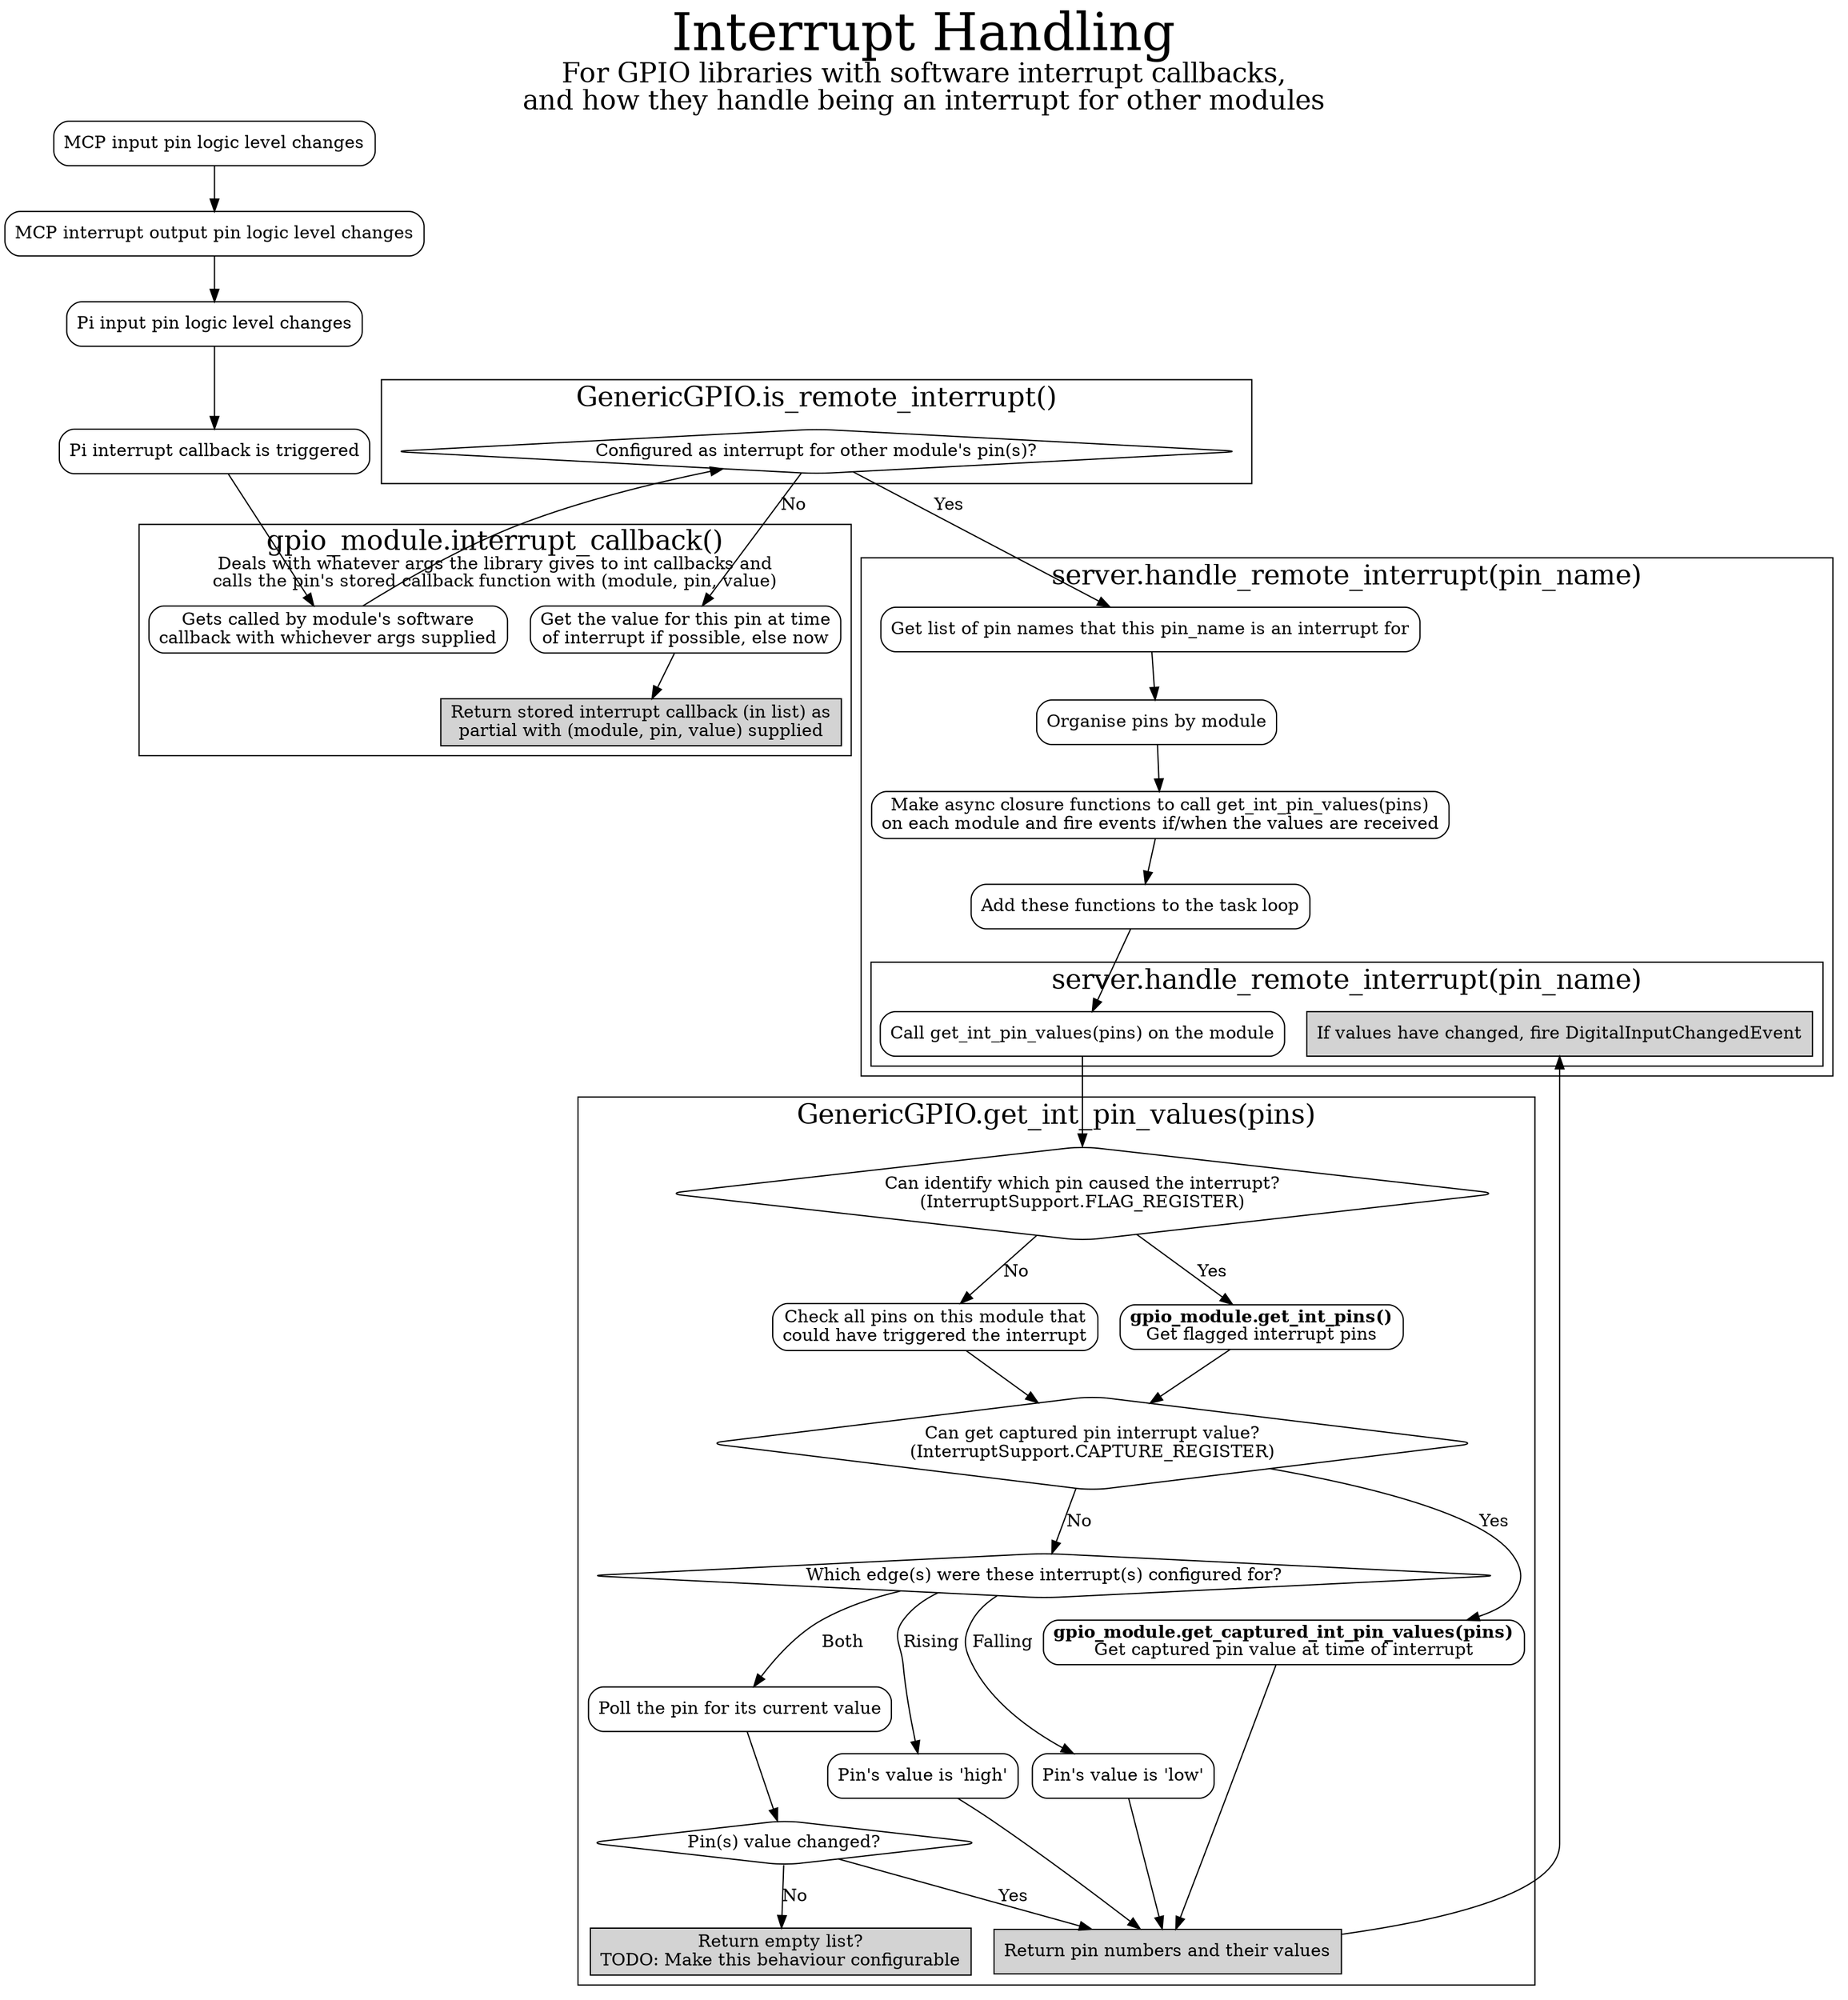 digraph {
    label = <
<font point-size="42">Interrupt Handling</font><br />
<font point-size="22">For GPIO libraries with software interrupt callbacks,<br />and how they handle being an interrupt for other modules</font>
>;
    labelloc = "t";

    node[shape=box, style=rounded]
        mcp_gpio_input [label="MCP input pin logic level changes"];
        mcp_int_output [label="MCP interrupt output pin logic level changes"];
        pi_gpio_input [label="Pi input pin logic level changes"];
        pi_int_callback [label="Pi interrupt callback is triggered"];

    subgraph cluster_is_remote_int {
        label = <<font point-size="22">GenericGPIO.is_remote_interrupt()</font>>
        node [shape=diamond]
            q_is_remote_int [label="Configured as interrupt for other module's pin(s)?"];
    }

    subgraph cluster_server_handle_remote_int {
        label = <<font point-size="22">server.handle_remote_interrupt(pin_name)</font>>
        node [shape=box, style=rounded]
            get_all_interrupt_for_pins [label="Get list of pin names that this pin_name is an interrupt for"]
            organise_into_modules [label="Organise pins by module"]
            make_funcs_to_get_pin_vals_and_fire_event [label="Make async closure functions to call get_int_pin_values(pins)\non each module and fire events if/when the values are received"]
            add_the_functions_to_task_loop [label="Add these functions to the task loop"];
        subgraph cluster_handle_remote_int_closure_func {
            node [shape=box, style=rounded]
                call_modules_to_get_int_values [label="Call get_int_pin_values(pins) on the module"];
                fire_digital_input_changed_event [label="If values have changed, fire DigitalInputChangedEvent", style=striped];
        }
    }

    subgraph cluster_module_int_callback {
        label = <
<font point-size="22">gpio_module.interrupt_callback()</font>
<br />Deals with whatever args the library gives to int callbacks and
<br />calls the pin's stored callback function with (module, pin, value)
>
        node [shape=box, style=rounded]
            module_int_callback [label="Gets called by module's software\ncallback with whichever args supplied"];
            get_int_pin_value [label="Get the value for this pin at time\nof interrupt if possible, else now"];
            call_stored_callback [label="Return stored interrupt callback (in list) as\npartial with (module, pin, value) supplied", style="striped"];
    }

    subgraph cluster_get_int_pin_values {
        label = <<font point-size="22">GenericGPIO.get_int_pin_values(pins)</font>>;

        node[shape=diamond]
            q_can_identify_pin [label="Can identify which pin caused the interrupt?\n(InterruptSupport.FLAG_REGISTER)"];
            q_can_capture_pin_val [label="Can get captured pin interrupt value?\n(InterruptSupport.CAPTURE_REGISTER)"];
            q_which_edge [label="Which edge(s) were these interrupt(s) configured for?"];
            q_any_pins_changed [label="Pin(s) value changed?"]

        node[shape=box, style=rounded]
            check_all_possible_pins [label="Check all pins on this module that\ncould have triggered the interrupt"]
            poll_pin [label="Poll the pin for its current value"];
            get_flagged_pins [label=<
<b>gpio_module.get_int_pins()</b><br />
Get flagged interrupt pins
>]
            capture_pin_value [label=<
<b>gpio_module.get_captured_int_pin_values(pins)</b><br />
Get captured pin value at time of interrupt
>]
            pin_value_high [label="Pin's value is 'high'"]
            pin_value_low [label="Pin's value is 'low'"]
            return_pin_values [label="Return pin numbers and their values", style="striped"];
            do_nothing [label="Return empty list?\nTODO: Make this behaviour configurable", style="striped"]

    }

    mcp_gpio_input ->
    mcp_int_output ->
    pi_gpio_input ->
    pi_int_callback ->
    module_int_callback ->
    q_is_remote_int;

    q_is_remote_int -> get_all_interrupt_for_pins [label="Yes"];
    
    get_all_interrupt_for_pins ->
    organise_into_modules ->
    make_funcs_to_get_pin_vals_and_fire_event ->
    add_the_functions_to_task_loop ->
    call_modules_to_get_int_values ->
    q_can_identify_pin;

    q_is_remote_int -> get_int_pin_value [label="No"];
    get_int_pin_value -> call_stored_callback;

    # GenericGPIO.get_int_pin_values()
    q_can_identify_pin -> get_flagged_pins [label="Yes"];
    q_can_identify_pin -> check_all_possible_pins [label="No"];

    get_flagged_pins -> q_can_capture_pin_val;
    check_all_possible_pins -> q_can_capture_pin_val;

    q_any_pins_changed -> return_pin_values [label="Yes"];
    q_any_pins_changed -> do_nothing [label="No"];

    q_can_capture_pin_val -> capture_pin_value [label="Yes"];
    q_can_capture_pin_val -> q_which_edge [label="No"];

    capture_pin_value -> return_pin_values;

    q_which_edge -> pin_value_high [label="Rising"];
    q_which_edge -> pin_value_low [label="Falling"];
    q_which_edge -> poll_pin [label="Both"];
    poll_pin -> q_any_pins_changed;

    pin_value_high -> return_pin_values;
    pin_value_low -> return_pin_values;
    # END GenericGPIO.get_int_pin_values()

    return_pin_values -> fire_digital_input_changed_event;

    # Do we want to call the callback, even though this could be the wrong value?
    # The alternative is to only call the callback if it's changed.
    # Perhaps this should be a config option?
}
